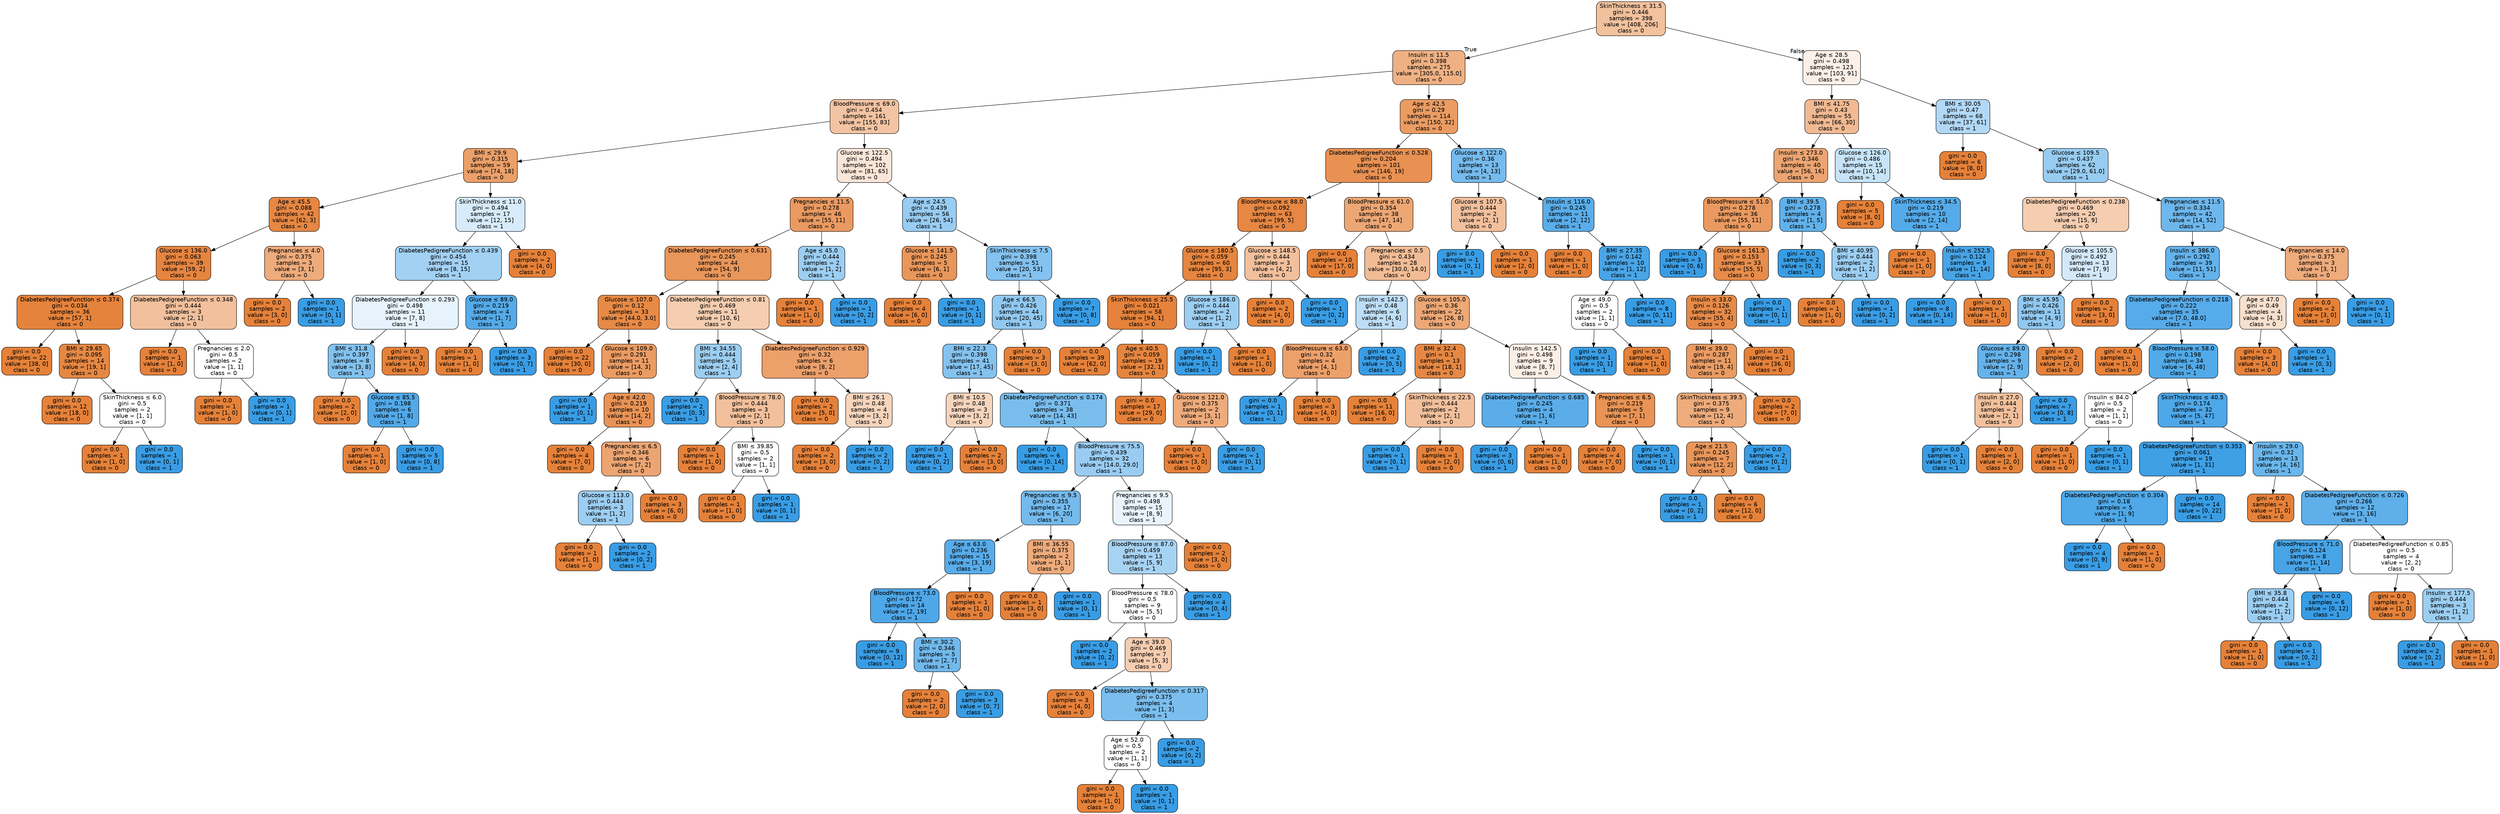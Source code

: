 digraph Tree {
node [shape=box, style="filled, rounded", color="black", fontname="helvetica"] ;
edge [fontname="helvetica"] ;
0 [label=<SkinThickness &le; 31.5<br/>gini = 0.446<br/>samples = 398<br/>value = [408, 206]<br/>class = 0>, fillcolor="#f2c19d"] ;
1 [label=<Insulin &le; 11.5<br/>gini = 0.398<br/>samples = 275<br/>value = [305.0, 115.0]<br/>class = 0>, fillcolor="#efb184"] ;
0 -> 1 [labeldistance=2.5, labelangle=45, headlabel="True"] ;
2 [label=<BloodPressure &le; 69.0<br/>gini = 0.454<br/>samples = 161<br/>value = [155, 83]<br/>class = 0>, fillcolor="#f3c4a3"] ;
1 -> 2 ;
3 [label=<BMI &le; 29.9<br/>gini = 0.315<br/>samples = 59<br/>value = [74, 18]<br/>class = 0>, fillcolor="#eba069"] ;
2 -> 3 ;
4 [label=<Age &le; 45.5<br/>gini = 0.088<br/>samples = 42<br/>value = [62, 3]<br/>class = 0>, fillcolor="#e68743"] ;
3 -> 4 ;
5 [label=<Glucose &le; 136.0<br/>gini = 0.063<br/>samples = 39<br/>value = [59, 2]<br/>class = 0>, fillcolor="#e68540"] ;
4 -> 5 ;
6 [label=<DiabetesPedigreeFunction &le; 0.374<br/>gini = 0.034<br/>samples = 36<br/>value = [57, 1]<br/>class = 0>, fillcolor="#e5833c"] ;
5 -> 6 ;
7 [label=<gini = 0.0<br/>samples = 22<br/>value = [38, 0]<br/>class = 0>, fillcolor="#e58139"] ;
6 -> 7 ;
8 [label=<BMI &le; 29.65<br/>gini = 0.095<br/>samples = 14<br/>value = [19, 1]<br/>class = 0>, fillcolor="#e68843"] ;
6 -> 8 ;
9 [label=<gini = 0.0<br/>samples = 12<br/>value = [18, 0]<br/>class = 0>, fillcolor="#e58139"] ;
8 -> 9 ;
10 [label=<SkinThickness &le; 6.0<br/>gini = 0.5<br/>samples = 2<br/>value = [1, 1]<br/>class = 0>, fillcolor="#ffffff"] ;
8 -> 10 ;
11 [label=<gini = 0.0<br/>samples = 1<br/>value = [1, 0]<br/>class = 0>, fillcolor="#e58139"] ;
10 -> 11 ;
12 [label=<gini = 0.0<br/>samples = 1<br/>value = [0, 1]<br/>class = 1>, fillcolor="#399de5"] ;
10 -> 12 ;
13 [label=<DiabetesPedigreeFunction &le; 0.348<br/>gini = 0.444<br/>samples = 3<br/>value = [2, 1]<br/>class = 0>, fillcolor="#f2c09c"] ;
5 -> 13 ;
14 [label=<gini = 0.0<br/>samples = 1<br/>value = [1, 0]<br/>class = 0>, fillcolor="#e58139"] ;
13 -> 14 ;
15 [label=<Pregnancies &le; 2.0<br/>gini = 0.5<br/>samples = 2<br/>value = [1, 1]<br/>class = 0>, fillcolor="#ffffff"] ;
13 -> 15 ;
16 [label=<gini = 0.0<br/>samples = 1<br/>value = [1, 0]<br/>class = 0>, fillcolor="#e58139"] ;
15 -> 16 ;
17 [label=<gini = 0.0<br/>samples = 1<br/>value = [0, 1]<br/>class = 1>, fillcolor="#399de5"] ;
15 -> 17 ;
18 [label=<Pregnancies &le; 4.0<br/>gini = 0.375<br/>samples = 3<br/>value = [3, 1]<br/>class = 0>, fillcolor="#eeab7b"] ;
4 -> 18 ;
19 [label=<gini = 0.0<br/>samples = 2<br/>value = [3, 0]<br/>class = 0>, fillcolor="#e58139"] ;
18 -> 19 ;
20 [label=<gini = 0.0<br/>samples = 1<br/>value = [0, 1]<br/>class = 1>, fillcolor="#399de5"] ;
18 -> 20 ;
21 [label=<SkinThickness &le; 11.0<br/>gini = 0.494<br/>samples = 17<br/>value = [12, 15]<br/>class = 1>, fillcolor="#d7ebfa"] ;
3 -> 21 ;
22 [label=<DiabetesPedigreeFunction &le; 0.439<br/>gini = 0.454<br/>samples = 15<br/>value = [8, 15]<br/>class = 1>, fillcolor="#a3d1f3"] ;
21 -> 22 ;
23 [label=<DiabetesPedigreeFunction &le; 0.293<br/>gini = 0.498<br/>samples = 11<br/>value = [7, 8]<br/>class = 1>, fillcolor="#e6f3fc"] ;
22 -> 23 ;
24 [label=<BMI &le; 31.8<br/>gini = 0.397<br/>samples = 8<br/>value = [3, 8]<br/>class = 1>, fillcolor="#83c2ef"] ;
23 -> 24 ;
25 [label=<gini = 0.0<br/>samples = 2<br/>value = [2, 0]<br/>class = 0>, fillcolor="#e58139"] ;
24 -> 25 ;
26 [label=<Glucose &le; 85.5<br/>gini = 0.198<br/>samples = 6<br/>value = [1, 8]<br/>class = 1>, fillcolor="#52a9e8"] ;
24 -> 26 ;
27 [label=<gini = 0.0<br/>samples = 1<br/>value = [1, 0]<br/>class = 0>, fillcolor="#e58139"] ;
26 -> 27 ;
28 [label=<gini = 0.0<br/>samples = 5<br/>value = [0, 8]<br/>class = 1>, fillcolor="#399de5"] ;
26 -> 28 ;
29 [label=<gini = 0.0<br/>samples = 3<br/>value = [4, 0]<br/>class = 0>, fillcolor="#e58139"] ;
23 -> 29 ;
30 [label=<Glucose &le; 89.0<br/>gini = 0.219<br/>samples = 4<br/>value = [1, 7]<br/>class = 1>, fillcolor="#55abe9"] ;
22 -> 30 ;
31 [label=<gini = 0.0<br/>samples = 1<br/>value = [1, 0]<br/>class = 0>, fillcolor="#e58139"] ;
30 -> 31 ;
32 [label=<gini = 0.0<br/>samples = 3<br/>value = [0, 7]<br/>class = 1>, fillcolor="#399de5"] ;
30 -> 32 ;
33 [label=<gini = 0.0<br/>samples = 2<br/>value = [4, 0]<br/>class = 0>, fillcolor="#e58139"] ;
21 -> 33 ;
34 [label=<Glucose &le; 122.5<br/>gini = 0.494<br/>samples = 102<br/>value = [81, 65]<br/>class = 0>, fillcolor="#fae6d8"] ;
2 -> 34 ;
35 [label=<Pregnancies &le; 11.5<br/>gini = 0.278<br/>samples = 46<br/>value = [55, 11]<br/>class = 0>, fillcolor="#ea9a61"] ;
34 -> 35 ;
36 [label=<DiabetesPedigreeFunction &le; 0.631<br/>gini = 0.245<br/>samples = 44<br/>value = [54, 9]<br/>class = 0>, fillcolor="#e9965a"] ;
35 -> 36 ;
37 [label=<Glucose &le; 107.0<br/>gini = 0.12<br/>samples = 33<br/>value = [44.0, 3.0]<br/>class = 0>, fillcolor="#e78a46"] ;
36 -> 37 ;
38 [label=<gini = 0.0<br/>samples = 22<br/>value = [30, 0]<br/>class = 0>, fillcolor="#e58139"] ;
37 -> 38 ;
39 [label=<Glucose &le; 109.0<br/>gini = 0.291<br/>samples = 11<br/>value = [14, 3]<br/>class = 0>, fillcolor="#eb9c63"] ;
37 -> 39 ;
40 [label=<gini = 0.0<br/>samples = 1<br/>value = [0, 1]<br/>class = 1>, fillcolor="#399de5"] ;
39 -> 40 ;
41 [label=<Age &le; 42.0<br/>gini = 0.219<br/>samples = 10<br/>value = [14, 2]<br/>class = 0>, fillcolor="#e99355"] ;
39 -> 41 ;
42 [label=<gini = 0.0<br/>samples = 4<br/>value = [7, 0]<br/>class = 0>, fillcolor="#e58139"] ;
41 -> 42 ;
43 [label=<Pregnancies &le; 6.5<br/>gini = 0.346<br/>samples = 6<br/>value = [7, 2]<br/>class = 0>, fillcolor="#eca572"] ;
41 -> 43 ;
44 [label=<Glucose &le; 113.0<br/>gini = 0.444<br/>samples = 3<br/>value = [1, 2]<br/>class = 1>, fillcolor="#9ccef2"] ;
43 -> 44 ;
45 [label=<gini = 0.0<br/>samples = 1<br/>value = [1, 0]<br/>class = 0>, fillcolor="#e58139"] ;
44 -> 45 ;
46 [label=<gini = 0.0<br/>samples = 2<br/>value = [0, 2]<br/>class = 1>, fillcolor="#399de5"] ;
44 -> 46 ;
47 [label=<gini = 0.0<br/>samples = 3<br/>value = [6, 0]<br/>class = 0>, fillcolor="#e58139"] ;
43 -> 47 ;
48 [label=<DiabetesPedigreeFunction &le; 0.81<br/>gini = 0.469<br/>samples = 11<br/>value = [10, 6]<br/>class = 0>, fillcolor="#f5cdb0"] ;
36 -> 48 ;
49 [label=<BMI &le; 34.55<br/>gini = 0.444<br/>samples = 5<br/>value = [2, 4]<br/>class = 1>, fillcolor="#9ccef2"] ;
48 -> 49 ;
50 [label=<gini = 0.0<br/>samples = 2<br/>value = [0, 3]<br/>class = 1>, fillcolor="#399de5"] ;
49 -> 50 ;
51 [label=<BloodPressure &le; 78.0<br/>gini = 0.444<br/>samples = 3<br/>value = [2, 1]<br/>class = 0>, fillcolor="#f2c09c"] ;
49 -> 51 ;
52 [label=<gini = 0.0<br/>samples = 1<br/>value = [1, 0]<br/>class = 0>, fillcolor="#e58139"] ;
51 -> 52 ;
53 [label=<BMI &le; 39.85<br/>gini = 0.5<br/>samples = 2<br/>value = [1, 1]<br/>class = 0>, fillcolor="#ffffff"] ;
51 -> 53 ;
54 [label=<gini = 0.0<br/>samples = 1<br/>value = [1, 0]<br/>class = 0>, fillcolor="#e58139"] ;
53 -> 54 ;
55 [label=<gini = 0.0<br/>samples = 1<br/>value = [0, 1]<br/>class = 1>, fillcolor="#399de5"] ;
53 -> 55 ;
56 [label=<DiabetesPedigreeFunction &le; 0.929<br/>gini = 0.32<br/>samples = 6<br/>value = [8, 2]<br/>class = 0>, fillcolor="#eca06a"] ;
48 -> 56 ;
57 [label=<gini = 0.0<br/>samples = 2<br/>value = [5, 0]<br/>class = 0>, fillcolor="#e58139"] ;
56 -> 57 ;
58 [label=<BMI &le; 26.1<br/>gini = 0.48<br/>samples = 4<br/>value = [3, 2]<br/>class = 0>, fillcolor="#f6d5bd"] ;
56 -> 58 ;
59 [label=<gini = 0.0<br/>samples = 2<br/>value = [3, 0]<br/>class = 0>, fillcolor="#e58139"] ;
58 -> 59 ;
60 [label=<gini = 0.0<br/>samples = 2<br/>value = [0, 2]<br/>class = 1>, fillcolor="#399de5"] ;
58 -> 60 ;
61 [label=<Age &le; 45.0<br/>gini = 0.444<br/>samples = 2<br/>value = [1, 2]<br/>class = 1>, fillcolor="#9ccef2"] ;
35 -> 61 ;
62 [label=<gini = 0.0<br/>samples = 1<br/>value = [1, 0]<br/>class = 0>, fillcolor="#e58139"] ;
61 -> 62 ;
63 [label=<gini = 0.0<br/>samples = 1<br/>value = [0, 2]<br/>class = 1>, fillcolor="#399de5"] ;
61 -> 63 ;
64 [label=<Age &le; 24.5<br/>gini = 0.439<br/>samples = 56<br/>value = [26, 54]<br/>class = 1>, fillcolor="#98ccf2"] ;
34 -> 64 ;
65 [label=<Glucose &le; 141.5<br/>gini = 0.245<br/>samples = 5<br/>value = [6, 1]<br/>class = 0>, fillcolor="#e9965a"] ;
64 -> 65 ;
66 [label=<gini = 0.0<br/>samples = 4<br/>value = [6, 0]<br/>class = 0>, fillcolor="#e58139"] ;
65 -> 66 ;
67 [label=<gini = 0.0<br/>samples = 1<br/>value = [0, 1]<br/>class = 1>, fillcolor="#399de5"] ;
65 -> 67 ;
68 [label=<SkinThickness &le; 7.5<br/>gini = 0.398<br/>samples = 51<br/>value = [20, 53]<br/>class = 1>, fillcolor="#84c2ef"] ;
64 -> 68 ;
69 [label=<Age &le; 66.5<br/>gini = 0.426<br/>samples = 44<br/>value = [20, 45]<br/>class = 1>, fillcolor="#91c9f1"] ;
68 -> 69 ;
70 [label=<BMI &le; 22.3<br/>gini = 0.398<br/>samples = 41<br/>value = [17, 45]<br/>class = 1>, fillcolor="#84c2ef"] ;
69 -> 70 ;
71 [label=<BMI &le; 10.5<br/>gini = 0.48<br/>samples = 3<br/>value = [3, 2]<br/>class = 0>, fillcolor="#f6d5bd"] ;
70 -> 71 ;
72 [label=<gini = 0.0<br/>samples = 1<br/>value = [0, 2]<br/>class = 1>, fillcolor="#399de5"] ;
71 -> 72 ;
73 [label=<gini = 0.0<br/>samples = 2<br/>value = [3, 0]<br/>class = 0>, fillcolor="#e58139"] ;
71 -> 73 ;
74 [label=<DiabetesPedigreeFunction &le; 0.174<br/>gini = 0.371<br/>samples = 38<br/>value = [14, 43]<br/>class = 1>, fillcolor="#79bded"] ;
70 -> 74 ;
75 [label=<gini = 0.0<br/>samples = 6<br/>value = [0, 14]<br/>class = 1>, fillcolor="#399de5"] ;
74 -> 75 ;
76 [label=<BloodPressure &le; 75.5<br/>gini = 0.439<br/>samples = 32<br/>value = [14.0, 29.0]<br/>class = 1>, fillcolor="#99ccf2"] ;
74 -> 76 ;
77 [label=<Pregnancies &le; 9.5<br/>gini = 0.355<br/>samples = 17<br/>value = [6, 20]<br/>class = 1>, fillcolor="#74baed"] ;
76 -> 77 ;
78 [label=<Age &le; 63.0<br/>gini = 0.236<br/>samples = 15<br/>value = [3, 19]<br/>class = 1>, fillcolor="#58ace9"] ;
77 -> 78 ;
79 [label=<BloodPressure &le; 73.0<br/>gini = 0.172<br/>samples = 14<br/>value = [2, 19]<br/>class = 1>, fillcolor="#4ea7e8"] ;
78 -> 79 ;
80 [label=<gini = 0.0<br/>samples = 9<br/>value = [0, 12]<br/>class = 1>, fillcolor="#399de5"] ;
79 -> 80 ;
81 [label=<BMI &le; 30.2<br/>gini = 0.346<br/>samples = 5<br/>value = [2, 7]<br/>class = 1>, fillcolor="#72b9ec"] ;
79 -> 81 ;
82 [label=<gini = 0.0<br/>samples = 2<br/>value = [2, 0]<br/>class = 0>, fillcolor="#e58139"] ;
81 -> 82 ;
83 [label=<gini = 0.0<br/>samples = 3<br/>value = [0, 7]<br/>class = 1>, fillcolor="#399de5"] ;
81 -> 83 ;
84 [label=<gini = 0.0<br/>samples = 1<br/>value = [1, 0]<br/>class = 0>, fillcolor="#e58139"] ;
78 -> 84 ;
85 [label=<BMI &le; 36.55<br/>gini = 0.375<br/>samples = 2<br/>value = [3, 1]<br/>class = 0>, fillcolor="#eeab7b"] ;
77 -> 85 ;
86 [label=<gini = 0.0<br/>samples = 1<br/>value = [3, 0]<br/>class = 0>, fillcolor="#e58139"] ;
85 -> 86 ;
87 [label=<gini = 0.0<br/>samples = 1<br/>value = [0, 1]<br/>class = 1>, fillcolor="#399de5"] ;
85 -> 87 ;
88 [label=<Pregnancies &le; 9.5<br/>gini = 0.498<br/>samples = 15<br/>value = [8, 9]<br/>class = 1>, fillcolor="#e9f4fc"] ;
76 -> 88 ;
89 [label=<BloodPressure &le; 87.0<br/>gini = 0.459<br/>samples = 13<br/>value = [5, 9]<br/>class = 1>, fillcolor="#a7d3f3"] ;
88 -> 89 ;
90 [label=<BloodPressure &le; 78.0<br/>gini = 0.5<br/>samples = 9<br/>value = [5, 5]<br/>class = 0>, fillcolor="#ffffff"] ;
89 -> 90 ;
91 [label=<gini = 0.0<br/>samples = 2<br/>value = [0, 2]<br/>class = 1>, fillcolor="#399de5"] ;
90 -> 91 ;
92 [label=<Age &le; 39.0<br/>gini = 0.469<br/>samples = 7<br/>value = [5, 3]<br/>class = 0>, fillcolor="#f5cdb0"] ;
90 -> 92 ;
93 [label=<gini = 0.0<br/>samples = 3<br/>value = [4, 0]<br/>class = 0>, fillcolor="#e58139"] ;
92 -> 93 ;
94 [label=<DiabetesPedigreeFunction &le; 0.317<br/>gini = 0.375<br/>samples = 4<br/>value = [1, 3]<br/>class = 1>, fillcolor="#7bbeee"] ;
92 -> 94 ;
95 [label=<Age &le; 52.0<br/>gini = 0.5<br/>samples = 2<br/>value = [1, 1]<br/>class = 0>, fillcolor="#ffffff"] ;
94 -> 95 ;
96 [label=<gini = 0.0<br/>samples = 1<br/>value = [1, 0]<br/>class = 0>, fillcolor="#e58139"] ;
95 -> 96 ;
97 [label=<gini = 0.0<br/>samples = 1<br/>value = [0, 1]<br/>class = 1>, fillcolor="#399de5"] ;
95 -> 97 ;
98 [label=<gini = 0.0<br/>samples = 2<br/>value = [0, 2]<br/>class = 1>, fillcolor="#399de5"] ;
94 -> 98 ;
99 [label=<gini = 0.0<br/>samples = 4<br/>value = [0, 4]<br/>class = 1>, fillcolor="#399de5"] ;
89 -> 99 ;
100 [label=<gini = 0.0<br/>samples = 2<br/>value = [3, 0]<br/>class = 0>, fillcolor="#e58139"] ;
88 -> 100 ;
101 [label=<gini = 0.0<br/>samples = 3<br/>value = [3, 0]<br/>class = 0>, fillcolor="#e58139"] ;
69 -> 101 ;
102 [label=<gini = 0.0<br/>samples = 7<br/>value = [0, 8]<br/>class = 1>, fillcolor="#399de5"] ;
68 -> 102 ;
103 [label=<Age &le; 42.5<br/>gini = 0.29<br/>samples = 114<br/>value = [150, 32]<br/>class = 0>, fillcolor="#eb9c63"] ;
1 -> 103 ;
104 [label=<DiabetesPedigreeFunction &le; 0.528<br/>gini = 0.204<br/>samples = 101<br/>value = [146, 19]<br/>class = 0>, fillcolor="#e89153"] ;
103 -> 104 ;
105 [label=<BloodPressure &le; 88.0<br/>gini = 0.092<br/>samples = 63<br/>value = [99, 5]<br/>class = 0>, fillcolor="#e68743"] ;
104 -> 105 ;
106 [label=<Glucose &le; 180.5<br/>gini = 0.059<br/>samples = 60<br/>value = [95, 3]<br/>class = 0>, fillcolor="#e6853f"] ;
105 -> 106 ;
107 [label=<SkinThickness &le; 25.5<br/>gini = 0.021<br/>samples = 58<br/>value = [94, 1]<br/>class = 0>, fillcolor="#e5823b"] ;
106 -> 107 ;
108 [label=<gini = 0.0<br/>samples = 39<br/>value = [62, 0]<br/>class = 0>, fillcolor="#e58139"] ;
107 -> 108 ;
109 [label=<Age &le; 40.5<br/>gini = 0.059<br/>samples = 19<br/>value = [32, 1]<br/>class = 0>, fillcolor="#e6853f"] ;
107 -> 109 ;
110 [label=<gini = 0.0<br/>samples = 17<br/>value = [29, 0]<br/>class = 0>, fillcolor="#e58139"] ;
109 -> 110 ;
111 [label=<Glucose &le; 121.0<br/>gini = 0.375<br/>samples = 2<br/>value = [3, 1]<br/>class = 0>, fillcolor="#eeab7b"] ;
109 -> 111 ;
112 [label=<gini = 0.0<br/>samples = 1<br/>value = [3, 0]<br/>class = 0>, fillcolor="#e58139"] ;
111 -> 112 ;
113 [label=<gini = 0.0<br/>samples = 1<br/>value = [0, 1]<br/>class = 1>, fillcolor="#399de5"] ;
111 -> 113 ;
114 [label=<Glucose &le; 186.0<br/>gini = 0.444<br/>samples = 2<br/>value = [1, 2]<br/>class = 1>, fillcolor="#9ccef2"] ;
106 -> 114 ;
115 [label=<gini = 0.0<br/>samples = 1<br/>value = [0, 2]<br/>class = 1>, fillcolor="#399de5"] ;
114 -> 115 ;
116 [label=<gini = 0.0<br/>samples = 1<br/>value = [1, 0]<br/>class = 0>, fillcolor="#e58139"] ;
114 -> 116 ;
117 [label=<Glucose &le; 148.5<br/>gini = 0.444<br/>samples = 3<br/>value = [4, 2]<br/>class = 0>, fillcolor="#f2c09c"] ;
105 -> 117 ;
118 [label=<gini = 0.0<br/>samples = 2<br/>value = [4, 0]<br/>class = 0>, fillcolor="#e58139"] ;
117 -> 118 ;
119 [label=<gini = 0.0<br/>samples = 1<br/>value = [0, 2]<br/>class = 1>, fillcolor="#399de5"] ;
117 -> 119 ;
120 [label=<BloodPressure &le; 61.0<br/>gini = 0.354<br/>samples = 38<br/>value = [47, 14]<br/>class = 0>, fillcolor="#eda774"] ;
104 -> 120 ;
121 [label=<gini = 0.0<br/>samples = 10<br/>value = [17, 0]<br/>class = 0>, fillcolor="#e58139"] ;
120 -> 121 ;
122 [label=<Pregnancies &le; 0.5<br/>gini = 0.434<br/>samples = 28<br/>value = [30.0, 14.0]<br/>class = 0>, fillcolor="#f1bc95"] ;
120 -> 122 ;
123 [label=<Insulin &le; 142.5<br/>gini = 0.48<br/>samples = 6<br/>value = [4, 6]<br/>class = 1>, fillcolor="#bddef6"] ;
122 -> 123 ;
124 [label=<BloodPressure &le; 63.0<br/>gini = 0.32<br/>samples = 4<br/>value = [4, 1]<br/>class = 0>, fillcolor="#eca06a"] ;
123 -> 124 ;
125 [label=<gini = 0.0<br/>samples = 1<br/>value = [0, 1]<br/>class = 1>, fillcolor="#399de5"] ;
124 -> 125 ;
126 [label=<gini = 0.0<br/>samples = 3<br/>value = [4, 0]<br/>class = 0>, fillcolor="#e58139"] ;
124 -> 126 ;
127 [label=<gini = 0.0<br/>samples = 2<br/>value = [0, 5]<br/>class = 1>, fillcolor="#399de5"] ;
123 -> 127 ;
128 [label=<Glucose &le; 105.0<br/>gini = 0.36<br/>samples = 22<br/>value = [26, 8]<br/>class = 0>, fillcolor="#eda876"] ;
122 -> 128 ;
129 [label=<BMI &le; 32.4<br/>gini = 0.1<br/>samples = 13<br/>value = [18, 1]<br/>class = 0>, fillcolor="#e68844"] ;
128 -> 129 ;
130 [label=<gini = 0.0<br/>samples = 11<br/>value = [16, 0]<br/>class = 0>, fillcolor="#e58139"] ;
129 -> 130 ;
131 [label=<SkinThickness &le; 22.5<br/>gini = 0.444<br/>samples = 2<br/>value = [2, 1]<br/>class = 0>, fillcolor="#f2c09c"] ;
129 -> 131 ;
132 [label=<gini = 0.0<br/>samples = 1<br/>value = [0, 1]<br/>class = 1>, fillcolor="#399de5"] ;
131 -> 132 ;
133 [label=<gini = 0.0<br/>samples = 1<br/>value = [2, 0]<br/>class = 0>, fillcolor="#e58139"] ;
131 -> 133 ;
134 [label=<Insulin &le; 142.5<br/>gini = 0.498<br/>samples = 9<br/>value = [8, 7]<br/>class = 0>, fillcolor="#fcefe6"] ;
128 -> 134 ;
135 [label=<DiabetesPedigreeFunction &le; 0.685<br/>gini = 0.245<br/>samples = 4<br/>value = [1, 6]<br/>class = 1>, fillcolor="#5aade9"] ;
134 -> 135 ;
136 [label=<gini = 0.0<br/>samples = 3<br/>value = [0, 6]<br/>class = 1>, fillcolor="#399de5"] ;
135 -> 136 ;
137 [label=<gini = 0.0<br/>samples = 1<br/>value = [1, 0]<br/>class = 0>, fillcolor="#e58139"] ;
135 -> 137 ;
138 [label=<Pregnancies &le; 6.5<br/>gini = 0.219<br/>samples = 5<br/>value = [7, 1]<br/>class = 0>, fillcolor="#e99355"] ;
134 -> 138 ;
139 [label=<gini = 0.0<br/>samples = 4<br/>value = [7, 0]<br/>class = 0>, fillcolor="#e58139"] ;
138 -> 139 ;
140 [label=<gini = 0.0<br/>samples = 1<br/>value = [0, 1]<br/>class = 1>, fillcolor="#399de5"] ;
138 -> 140 ;
141 [label=<Glucose &le; 122.0<br/>gini = 0.36<br/>samples = 13<br/>value = [4, 13]<br/>class = 1>, fillcolor="#76bbed"] ;
103 -> 141 ;
142 [label=<Glucose &le; 107.5<br/>gini = 0.444<br/>samples = 2<br/>value = [2, 1]<br/>class = 0>, fillcolor="#f2c09c"] ;
141 -> 142 ;
143 [label=<gini = 0.0<br/>samples = 1<br/>value = [0, 1]<br/>class = 1>, fillcolor="#399de5"] ;
142 -> 143 ;
144 [label=<gini = 0.0<br/>samples = 1<br/>value = [2, 0]<br/>class = 0>, fillcolor="#e58139"] ;
142 -> 144 ;
145 [label=<Insulin &le; 116.0<br/>gini = 0.245<br/>samples = 11<br/>value = [2, 12]<br/>class = 1>, fillcolor="#5aade9"] ;
141 -> 145 ;
146 [label=<gini = 0.0<br/>samples = 1<br/>value = [1, 0]<br/>class = 0>, fillcolor="#e58139"] ;
145 -> 146 ;
147 [label=<BMI &le; 27.35<br/>gini = 0.142<br/>samples = 10<br/>value = [1, 12]<br/>class = 1>, fillcolor="#49a5e7"] ;
145 -> 147 ;
148 [label=<Age &le; 49.0<br/>gini = 0.5<br/>samples = 2<br/>value = [1, 1]<br/>class = 0>, fillcolor="#ffffff"] ;
147 -> 148 ;
149 [label=<gini = 0.0<br/>samples = 1<br/>value = [0, 1]<br/>class = 1>, fillcolor="#399de5"] ;
148 -> 149 ;
150 [label=<gini = 0.0<br/>samples = 1<br/>value = [1, 0]<br/>class = 0>, fillcolor="#e58139"] ;
148 -> 150 ;
151 [label=<gini = 0.0<br/>samples = 8<br/>value = [0, 11]<br/>class = 1>, fillcolor="#399de5"] ;
147 -> 151 ;
152 [label=<Age &le; 28.5<br/>gini = 0.498<br/>samples = 123<br/>value = [103, 91]<br/>class = 0>, fillcolor="#fcf0e8"] ;
0 -> 152 [labeldistance=2.5, labelangle=-45, headlabel="False"] ;
153 [label=<BMI &le; 41.75<br/>gini = 0.43<br/>samples = 55<br/>value = [66, 30]<br/>class = 0>, fillcolor="#f1ba93"] ;
152 -> 153 ;
154 [label=<Insulin &le; 273.0<br/>gini = 0.346<br/>samples = 40<br/>value = [56, 16]<br/>class = 0>, fillcolor="#eca572"] ;
153 -> 154 ;
155 [label=<BloodPressure &le; 51.0<br/>gini = 0.278<br/>samples = 36<br/>value = [55, 11]<br/>class = 0>, fillcolor="#ea9a61"] ;
154 -> 155 ;
156 [label=<gini = 0.0<br/>samples = 3<br/>value = [0, 6]<br/>class = 1>, fillcolor="#399de5"] ;
155 -> 156 ;
157 [label=<Glucose &le; 161.5<br/>gini = 0.153<br/>samples = 33<br/>value = [55, 5]<br/>class = 0>, fillcolor="#e78c4b"] ;
155 -> 157 ;
158 [label=<Insulin &le; 33.0<br/>gini = 0.126<br/>samples = 32<br/>value = [55, 4]<br/>class = 0>, fillcolor="#e78a47"] ;
157 -> 158 ;
159 [label=<BMI &le; 39.0<br/>gini = 0.287<br/>samples = 11<br/>value = [19, 4]<br/>class = 0>, fillcolor="#ea9c63"] ;
158 -> 159 ;
160 [label=<SkinThickness &le; 39.5<br/>gini = 0.375<br/>samples = 9<br/>value = [12, 4]<br/>class = 0>, fillcolor="#eeab7b"] ;
159 -> 160 ;
161 [label=<Age &le; 21.5<br/>gini = 0.245<br/>samples = 7<br/>value = [12, 2]<br/>class = 0>, fillcolor="#e9965a"] ;
160 -> 161 ;
162 [label=<gini = 0.0<br/>samples = 1<br/>value = [0, 2]<br/>class = 1>, fillcolor="#399de5"] ;
161 -> 162 ;
163 [label=<gini = 0.0<br/>samples = 6<br/>value = [12, 0]<br/>class = 0>, fillcolor="#e58139"] ;
161 -> 163 ;
164 [label=<gini = 0.0<br/>samples = 2<br/>value = [0, 2]<br/>class = 1>, fillcolor="#399de5"] ;
160 -> 164 ;
165 [label=<gini = 0.0<br/>samples = 2<br/>value = [7, 0]<br/>class = 0>, fillcolor="#e58139"] ;
159 -> 165 ;
166 [label=<gini = 0.0<br/>samples = 21<br/>value = [36, 0]<br/>class = 0>, fillcolor="#e58139"] ;
158 -> 166 ;
167 [label=<gini = 0.0<br/>samples = 1<br/>value = [0, 1]<br/>class = 1>, fillcolor="#399de5"] ;
157 -> 167 ;
168 [label=<BMI &le; 39.5<br/>gini = 0.278<br/>samples = 4<br/>value = [1, 5]<br/>class = 1>, fillcolor="#61b1ea"] ;
154 -> 168 ;
169 [label=<gini = 0.0<br/>samples = 2<br/>value = [0, 3]<br/>class = 1>, fillcolor="#399de5"] ;
168 -> 169 ;
170 [label=<BMI &le; 40.95<br/>gini = 0.444<br/>samples = 2<br/>value = [1, 2]<br/>class = 1>, fillcolor="#9ccef2"] ;
168 -> 170 ;
171 [label=<gini = 0.0<br/>samples = 1<br/>value = [1, 0]<br/>class = 0>, fillcolor="#e58139"] ;
170 -> 171 ;
172 [label=<gini = 0.0<br/>samples = 1<br/>value = [0, 2]<br/>class = 1>, fillcolor="#399de5"] ;
170 -> 172 ;
173 [label=<Glucose &le; 126.0<br/>gini = 0.486<br/>samples = 15<br/>value = [10, 14]<br/>class = 1>, fillcolor="#c6e3f8"] ;
153 -> 173 ;
174 [label=<gini = 0.0<br/>samples = 5<br/>value = [8, 0]<br/>class = 0>, fillcolor="#e58139"] ;
173 -> 174 ;
175 [label=<SkinThickness &le; 34.5<br/>gini = 0.219<br/>samples = 10<br/>value = [2, 14]<br/>class = 1>, fillcolor="#55abe9"] ;
173 -> 175 ;
176 [label=<gini = 0.0<br/>samples = 1<br/>value = [1, 0]<br/>class = 0>, fillcolor="#e58139"] ;
175 -> 176 ;
177 [label=<Insulin &le; 252.5<br/>gini = 0.124<br/>samples = 9<br/>value = [1, 14]<br/>class = 1>, fillcolor="#47a4e7"] ;
175 -> 177 ;
178 [label=<gini = 0.0<br/>samples = 8<br/>value = [0, 14]<br/>class = 1>, fillcolor="#399de5"] ;
177 -> 178 ;
179 [label=<gini = 0.0<br/>samples = 1<br/>value = [1, 0]<br/>class = 0>, fillcolor="#e58139"] ;
177 -> 179 ;
180 [label=<BMI &le; 30.05<br/>gini = 0.47<br/>samples = 68<br/>value = [37, 61]<br/>class = 1>, fillcolor="#b1d8f5"] ;
152 -> 180 ;
181 [label=<gini = 0.0<br/>samples = 6<br/>value = [8, 0]<br/>class = 0>, fillcolor="#e58139"] ;
180 -> 181 ;
182 [label=<Glucose &le; 109.5<br/>gini = 0.437<br/>samples = 62<br/>value = [29.0, 61.0]<br/>class = 1>, fillcolor="#97ccf1"] ;
180 -> 182 ;
183 [label=<DiabetesPedigreeFunction &le; 0.238<br/>gini = 0.469<br/>samples = 20<br/>value = [15, 9]<br/>class = 0>, fillcolor="#f5cdb0"] ;
182 -> 183 ;
184 [label=<gini = 0.0<br/>samples = 7<br/>value = [8, 0]<br/>class = 0>, fillcolor="#e58139"] ;
183 -> 184 ;
185 [label=<Glucose &le; 105.5<br/>gini = 0.492<br/>samples = 13<br/>value = [7, 9]<br/>class = 1>, fillcolor="#d3e9f9"] ;
183 -> 185 ;
186 [label=<BMI &le; 45.95<br/>gini = 0.426<br/>samples = 11<br/>value = [4, 9]<br/>class = 1>, fillcolor="#91c9f1"] ;
185 -> 186 ;
187 [label=<Glucose &le; 89.0<br/>gini = 0.298<br/>samples = 9<br/>value = [2, 9]<br/>class = 1>, fillcolor="#65b3eb"] ;
186 -> 187 ;
188 [label=<Insulin &le; 27.0<br/>gini = 0.444<br/>samples = 2<br/>value = [2, 1]<br/>class = 0>, fillcolor="#f2c09c"] ;
187 -> 188 ;
189 [label=<gini = 0.0<br/>samples = 1<br/>value = [0, 1]<br/>class = 1>, fillcolor="#399de5"] ;
188 -> 189 ;
190 [label=<gini = 0.0<br/>samples = 1<br/>value = [2, 0]<br/>class = 0>, fillcolor="#e58139"] ;
188 -> 190 ;
191 [label=<gini = 0.0<br/>samples = 7<br/>value = [0, 8]<br/>class = 1>, fillcolor="#399de5"] ;
187 -> 191 ;
192 [label=<gini = 0.0<br/>samples = 2<br/>value = [2, 0]<br/>class = 0>, fillcolor="#e58139"] ;
186 -> 192 ;
193 [label=<gini = 0.0<br/>samples = 2<br/>value = [3, 0]<br/>class = 0>, fillcolor="#e58139"] ;
185 -> 193 ;
194 [label=<Pregnancies &le; 11.5<br/>gini = 0.334<br/>samples = 42<br/>value = [14, 52]<br/>class = 1>, fillcolor="#6eb7ec"] ;
182 -> 194 ;
195 [label=<Insulin &le; 386.0<br/>gini = 0.292<br/>samples = 39<br/>value = [11, 51]<br/>class = 1>, fillcolor="#64b2eb"] ;
194 -> 195 ;
196 [label=<DiabetesPedigreeFunction &le; 0.218<br/>gini = 0.222<br/>samples = 35<br/>value = [7.0, 48.0]<br/>class = 1>, fillcolor="#56abe9"] ;
195 -> 196 ;
197 [label=<gini = 0.0<br/>samples = 1<br/>value = [1, 0]<br/>class = 0>, fillcolor="#e58139"] ;
196 -> 197 ;
198 [label=<BloodPressure &le; 58.0<br/>gini = 0.198<br/>samples = 34<br/>value = [6, 48]<br/>class = 1>, fillcolor="#52a9e8"] ;
196 -> 198 ;
199 [label=<Insulin &le; 84.0<br/>gini = 0.5<br/>samples = 2<br/>value = [1, 1]<br/>class = 0>, fillcolor="#ffffff"] ;
198 -> 199 ;
200 [label=<gini = 0.0<br/>samples = 1<br/>value = [1, 0]<br/>class = 0>, fillcolor="#e58139"] ;
199 -> 200 ;
201 [label=<gini = 0.0<br/>samples = 1<br/>value = [0, 1]<br/>class = 1>, fillcolor="#399de5"] ;
199 -> 201 ;
202 [label=<SkinThickness &le; 40.5<br/>gini = 0.174<br/>samples = 32<br/>value = [5, 47]<br/>class = 1>, fillcolor="#4ea7e8"] ;
198 -> 202 ;
203 [label=<DiabetesPedigreeFunction &le; 0.353<br/>gini = 0.061<br/>samples = 19<br/>value = [1, 31]<br/>class = 1>, fillcolor="#3fa0e6"] ;
202 -> 203 ;
204 [label=<DiabetesPedigreeFunction &le; 0.304<br/>gini = 0.18<br/>samples = 5<br/>value = [1, 9]<br/>class = 1>, fillcolor="#4fa8e8"] ;
203 -> 204 ;
205 [label=<gini = 0.0<br/>samples = 4<br/>value = [0, 9]<br/>class = 1>, fillcolor="#399de5"] ;
204 -> 205 ;
206 [label=<gini = 0.0<br/>samples = 1<br/>value = [1, 0]<br/>class = 0>, fillcolor="#e58139"] ;
204 -> 206 ;
207 [label=<gini = 0.0<br/>samples = 14<br/>value = [0, 22]<br/>class = 1>, fillcolor="#399de5"] ;
203 -> 207 ;
208 [label=<Insulin &le; 29.0<br/>gini = 0.32<br/>samples = 13<br/>value = [4, 16]<br/>class = 1>, fillcolor="#6ab6ec"] ;
202 -> 208 ;
209 [label=<gini = 0.0<br/>samples = 1<br/>value = [1, 0]<br/>class = 0>, fillcolor="#e58139"] ;
208 -> 209 ;
210 [label=<DiabetesPedigreeFunction &le; 0.726<br/>gini = 0.266<br/>samples = 12<br/>value = [3, 16]<br/>class = 1>, fillcolor="#5eafea"] ;
208 -> 210 ;
211 [label=<BloodPressure &le; 71.0<br/>gini = 0.124<br/>samples = 8<br/>value = [1, 14]<br/>class = 1>, fillcolor="#47a4e7"] ;
210 -> 211 ;
212 [label=<BMI &le; 35.8<br/>gini = 0.444<br/>samples = 2<br/>value = [1, 2]<br/>class = 1>, fillcolor="#9ccef2"] ;
211 -> 212 ;
213 [label=<gini = 0.0<br/>samples = 1<br/>value = [1, 0]<br/>class = 0>, fillcolor="#e58139"] ;
212 -> 213 ;
214 [label=<gini = 0.0<br/>samples = 1<br/>value = [0, 2]<br/>class = 1>, fillcolor="#399de5"] ;
212 -> 214 ;
215 [label=<gini = 0.0<br/>samples = 6<br/>value = [0, 12]<br/>class = 1>, fillcolor="#399de5"] ;
211 -> 215 ;
216 [label=<DiabetesPedigreeFunction &le; 0.85<br/>gini = 0.5<br/>samples = 4<br/>value = [2, 2]<br/>class = 0>, fillcolor="#ffffff"] ;
210 -> 216 ;
217 [label=<gini = 0.0<br/>samples = 1<br/>value = [1, 0]<br/>class = 0>, fillcolor="#e58139"] ;
216 -> 217 ;
218 [label=<Insulin &le; 177.5<br/>gini = 0.444<br/>samples = 3<br/>value = [1, 2]<br/>class = 1>, fillcolor="#9ccef2"] ;
216 -> 218 ;
219 [label=<gini = 0.0<br/>samples = 2<br/>value = [0, 2]<br/>class = 1>, fillcolor="#399de5"] ;
218 -> 219 ;
220 [label=<gini = 0.0<br/>samples = 1<br/>value = [1, 0]<br/>class = 0>, fillcolor="#e58139"] ;
218 -> 220 ;
221 [label=<Age &le; 47.0<br/>gini = 0.49<br/>samples = 4<br/>value = [4, 3]<br/>class = 0>, fillcolor="#f8e0ce"] ;
195 -> 221 ;
222 [label=<gini = 0.0<br/>samples = 3<br/>value = [4, 0]<br/>class = 0>, fillcolor="#e58139"] ;
221 -> 222 ;
223 [label=<gini = 0.0<br/>samples = 1<br/>value = [0, 3]<br/>class = 1>, fillcolor="#399de5"] ;
221 -> 223 ;
224 [label=<Pregnancies &le; 14.0<br/>gini = 0.375<br/>samples = 3<br/>value = [3, 1]<br/>class = 0>, fillcolor="#eeab7b"] ;
194 -> 224 ;
225 [label=<gini = 0.0<br/>samples = 2<br/>value = [3, 0]<br/>class = 0>, fillcolor="#e58139"] ;
224 -> 225 ;
226 [label=<gini = 0.0<br/>samples = 1<br/>value = [0, 1]<br/>class = 1>, fillcolor="#399de5"] ;
224 -> 226 ;
}